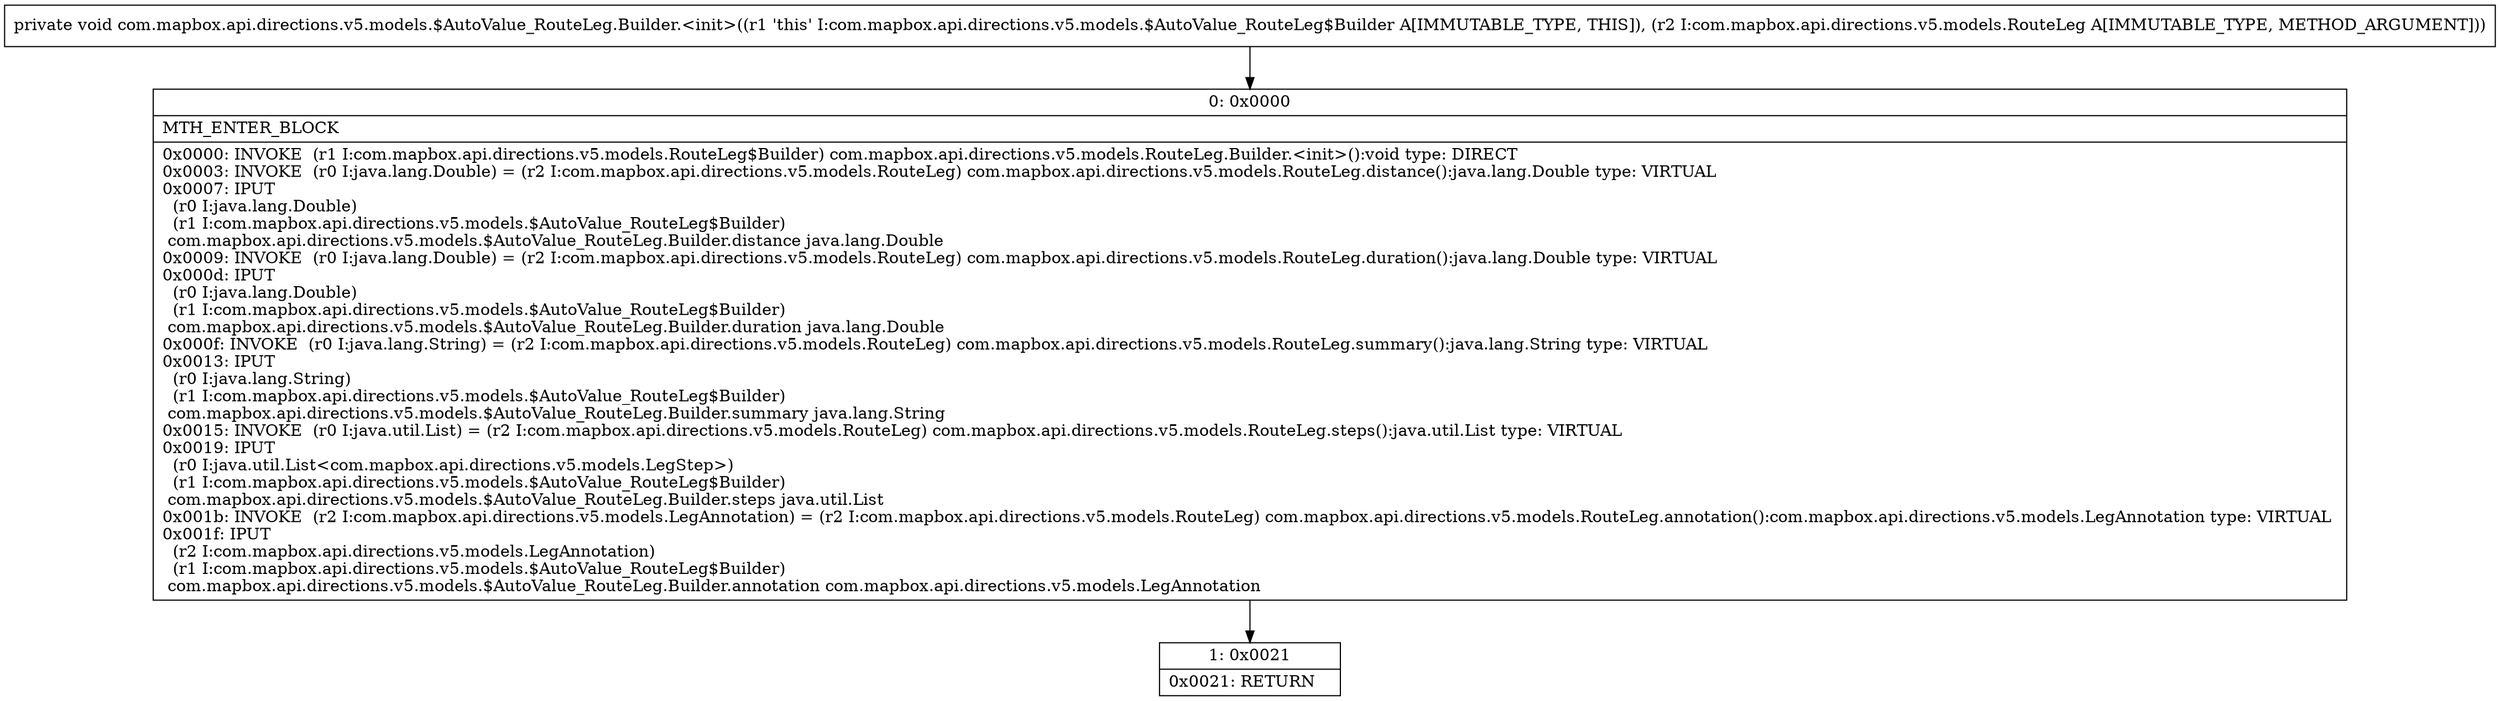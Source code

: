 digraph "CFG forcom.mapbox.api.directions.v5.models.$AutoValue_RouteLeg.Builder.\<init\>(Lcom\/mapbox\/api\/directions\/v5\/models\/RouteLeg;)V" {
Node_0 [shape=record,label="{0\:\ 0x0000|MTH_ENTER_BLOCK\l|0x0000: INVOKE  (r1 I:com.mapbox.api.directions.v5.models.RouteLeg$Builder) com.mapbox.api.directions.v5.models.RouteLeg.Builder.\<init\>():void type: DIRECT \l0x0003: INVOKE  (r0 I:java.lang.Double) = (r2 I:com.mapbox.api.directions.v5.models.RouteLeg) com.mapbox.api.directions.v5.models.RouteLeg.distance():java.lang.Double type: VIRTUAL \l0x0007: IPUT  \l  (r0 I:java.lang.Double)\l  (r1 I:com.mapbox.api.directions.v5.models.$AutoValue_RouteLeg$Builder)\l com.mapbox.api.directions.v5.models.$AutoValue_RouteLeg.Builder.distance java.lang.Double \l0x0009: INVOKE  (r0 I:java.lang.Double) = (r2 I:com.mapbox.api.directions.v5.models.RouteLeg) com.mapbox.api.directions.v5.models.RouteLeg.duration():java.lang.Double type: VIRTUAL \l0x000d: IPUT  \l  (r0 I:java.lang.Double)\l  (r1 I:com.mapbox.api.directions.v5.models.$AutoValue_RouteLeg$Builder)\l com.mapbox.api.directions.v5.models.$AutoValue_RouteLeg.Builder.duration java.lang.Double \l0x000f: INVOKE  (r0 I:java.lang.String) = (r2 I:com.mapbox.api.directions.v5.models.RouteLeg) com.mapbox.api.directions.v5.models.RouteLeg.summary():java.lang.String type: VIRTUAL \l0x0013: IPUT  \l  (r0 I:java.lang.String)\l  (r1 I:com.mapbox.api.directions.v5.models.$AutoValue_RouteLeg$Builder)\l com.mapbox.api.directions.v5.models.$AutoValue_RouteLeg.Builder.summary java.lang.String \l0x0015: INVOKE  (r0 I:java.util.List) = (r2 I:com.mapbox.api.directions.v5.models.RouteLeg) com.mapbox.api.directions.v5.models.RouteLeg.steps():java.util.List type: VIRTUAL \l0x0019: IPUT  \l  (r0 I:java.util.List\<com.mapbox.api.directions.v5.models.LegStep\>)\l  (r1 I:com.mapbox.api.directions.v5.models.$AutoValue_RouteLeg$Builder)\l com.mapbox.api.directions.v5.models.$AutoValue_RouteLeg.Builder.steps java.util.List \l0x001b: INVOKE  (r2 I:com.mapbox.api.directions.v5.models.LegAnnotation) = (r2 I:com.mapbox.api.directions.v5.models.RouteLeg) com.mapbox.api.directions.v5.models.RouteLeg.annotation():com.mapbox.api.directions.v5.models.LegAnnotation type: VIRTUAL \l0x001f: IPUT  \l  (r2 I:com.mapbox.api.directions.v5.models.LegAnnotation)\l  (r1 I:com.mapbox.api.directions.v5.models.$AutoValue_RouteLeg$Builder)\l com.mapbox.api.directions.v5.models.$AutoValue_RouteLeg.Builder.annotation com.mapbox.api.directions.v5.models.LegAnnotation \l}"];
Node_1 [shape=record,label="{1\:\ 0x0021|0x0021: RETURN   \l}"];
MethodNode[shape=record,label="{private void com.mapbox.api.directions.v5.models.$AutoValue_RouteLeg.Builder.\<init\>((r1 'this' I:com.mapbox.api.directions.v5.models.$AutoValue_RouteLeg$Builder A[IMMUTABLE_TYPE, THIS]), (r2 I:com.mapbox.api.directions.v5.models.RouteLeg A[IMMUTABLE_TYPE, METHOD_ARGUMENT])) }"];
MethodNode -> Node_0;
Node_0 -> Node_1;
}


